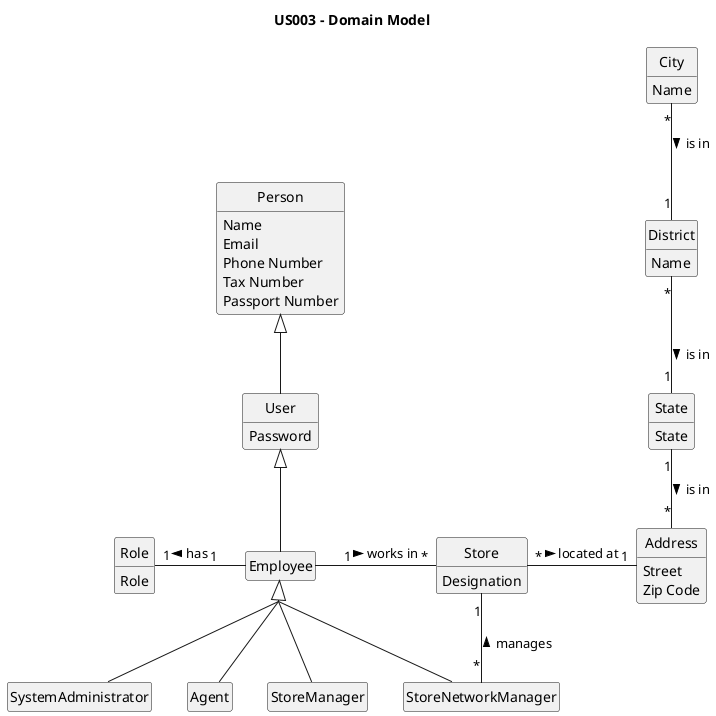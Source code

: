 @startuml
'https://plantuml.com/class-diagram

title US003 - Domain Model

skinparam monochrome true
skinparam packageStyle rectangle
skinparam shadowing false
hide empty members
skinparam groupInheritance 3
hide circle

class SystemAdministrator

class User

class Employee

class Role

class SystemAdministrator

class Agent

class StoreManager

class StoreNetworkManager

class Store

class Address

class Person

class Person{
Name
Email
Phone Number
Tax Number
Passport Number
}


class User{
Password
}

class Role {
Role
}

class Store {
Designation

}

class Address {
Street
Zip Code
}

class District{
Name
}

class City{
Name
}

class State{
State
}

class SystemAdministrator {
}

class Employee {

}



Person <|-- User


User <|-- Employee

Employee <|-- Agent
Employee <|-- StoreNetworkManager
Employee <|-- StoreManager
Employee <|-- SystemAdministrator


Store "*" - "1" Address : located at >
Employee "1" - "*" Store : works in >

Employee "1" -left "1" Role : has >

Store "1" -- "*" StoreNetworkManager : manages <

State "1" -- "*" Address : is in >

District "*" -- "1" State : is in >

City "*" -- "1" District :is in >


@enduml